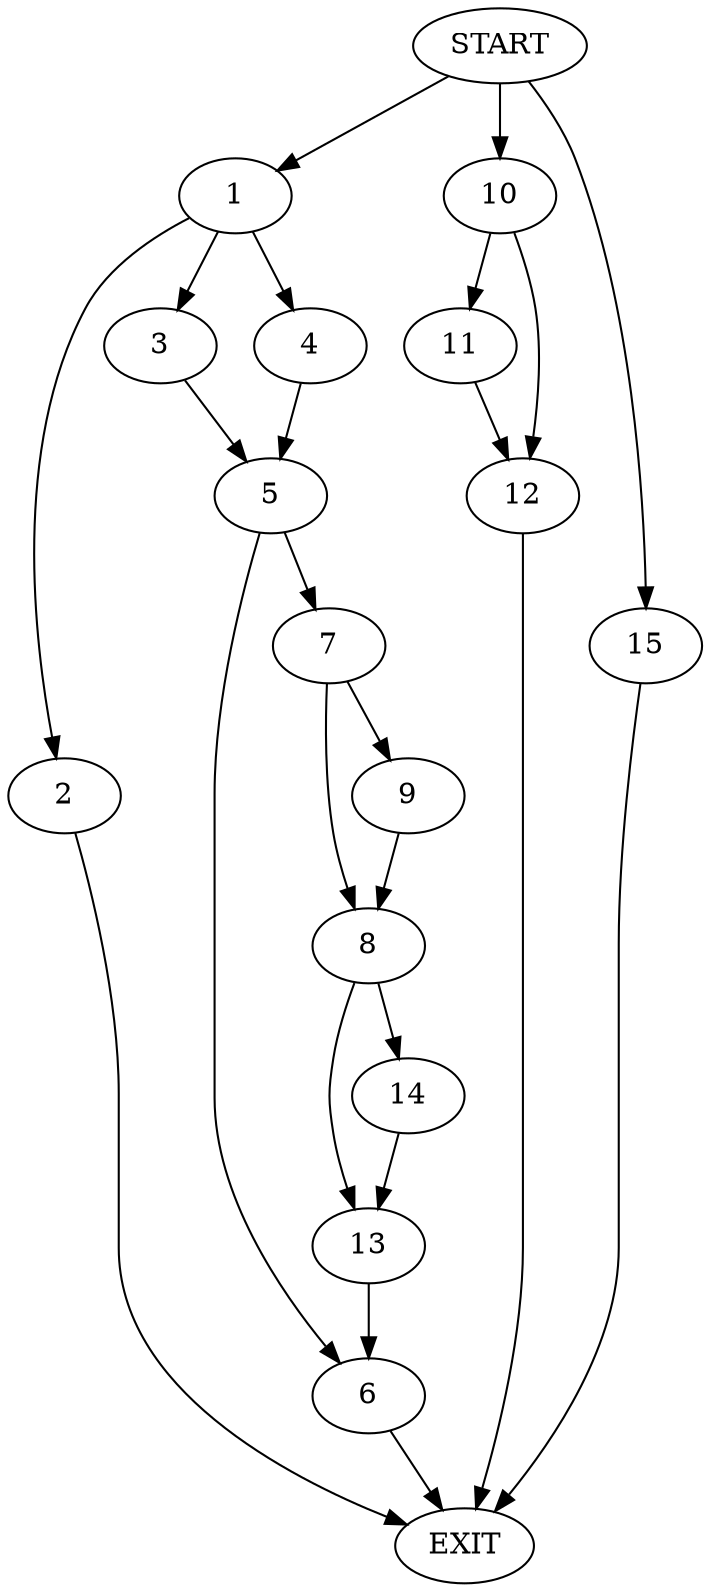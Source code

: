 digraph {
0 [label="START"]
16 [label="EXIT"]
0 -> 1
1 -> 2
1 -> 3
1 -> 4
3 -> 5
2 -> 16
4 -> 5
5 -> 6
5 -> 7
7 -> 8
7 -> 9
6 -> 16
0 -> 10
10 -> 11
10 -> 12
12 -> 16
11 -> 12
9 -> 8
8 -> 13
8 -> 14
14 -> 13
13 -> 6
0 -> 15
15 -> 16
}
